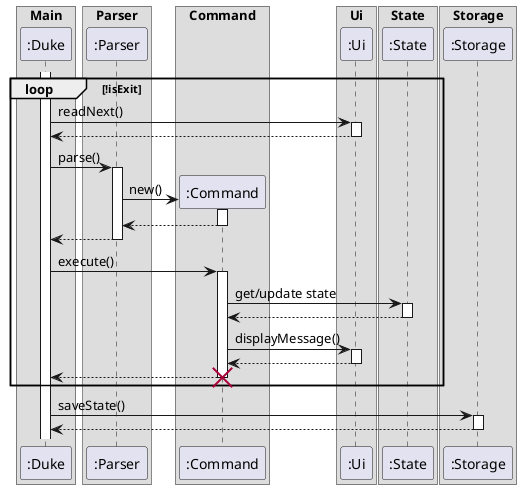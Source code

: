 @startuml
box Main
Participant ":Duke" as Duke
end box
box Parser
Participant ":Parser" as Parser
end box
box Command
Participant ":Command" as Command
end box
box Ui
Participant ":Ui" as Ui
end box
box State
Participant ":State" as State
end box
box Storage
Participant ":Storage" as Storage
end box

activate Duke
group loop [!isExit]
Duke -> Ui : readNext()
activate Ui
Ui --> Duke
deactivate Ui
Duke -> Parser : parse()
activate Parser
create Command
Parser -> Command : new()
activate Command
Command --> Parser
deactivate Command
Parser --> Duke
deactivate Parser
Duke -> Command : execute()
activate Command
Command -> State : get/update state
activate State
State --> Command
deactivate State
Command -> Ui : displayMessage()
activate Ui
Ui --> Command
deactivate Ui
Command --> Duke
deactivate Command
destroy Command
end
Duke -> Storage : saveState()
activate Storage
Storage --> Duke
deactivate Storage
@enduml